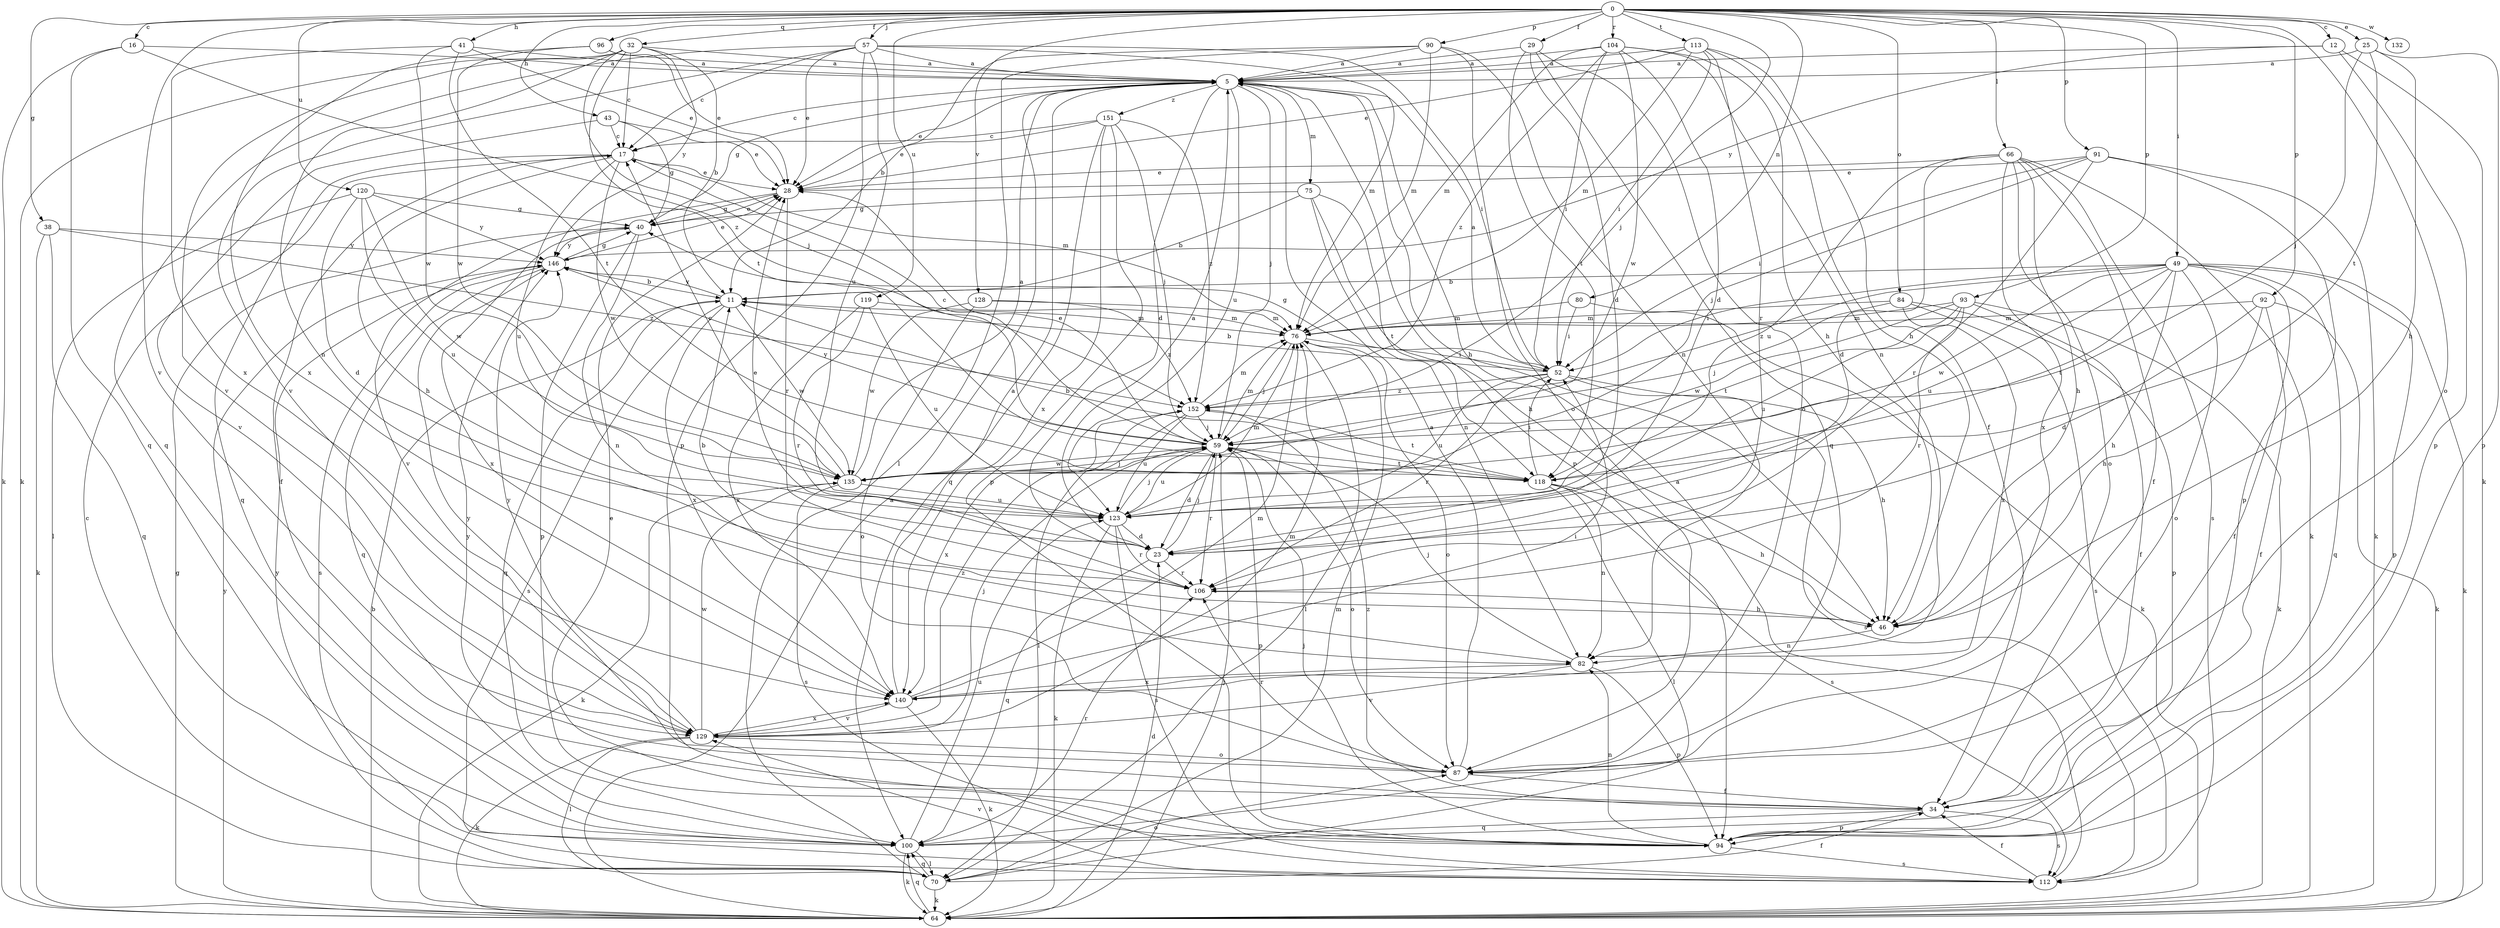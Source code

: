 strict digraph  {
0;
5;
11;
12;
16;
17;
23;
25;
28;
29;
32;
34;
38;
40;
41;
43;
46;
49;
52;
57;
59;
64;
66;
70;
75;
76;
80;
82;
84;
87;
90;
91;
92;
93;
94;
96;
100;
104;
106;
112;
113;
118;
119;
120;
123;
128;
129;
132;
135;
140;
146;
151;
152;
0 -> 12  [label=c];
0 -> 16  [label=c];
0 -> 25  [label=e];
0 -> 29  [label=f];
0 -> 32  [label=f];
0 -> 38  [label=g];
0 -> 41  [label=h];
0 -> 43  [label=h];
0 -> 49  [label=i];
0 -> 57  [label=j];
0 -> 59  [label=j];
0 -> 66  [label=l];
0 -> 80  [label=n];
0 -> 84  [label=o];
0 -> 87  [label=o];
0 -> 90  [label=p];
0 -> 91  [label=p];
0 -> 92  [label=p];
0 -> 93  [label=p];
0 -> 96  [label=q];
0 -> 104  [label=r];
0 -> 113  [label=t];
0 -> 119  [label=u];
0 -> 120  [label=u];
0 -> 128  [label=v];
0 -> 129  [label=v];
0 -> 132  [label=w];
5 -> 17  [label=c];
5 -> 23  [label=d];
5 -> 28  [label=e];
5 -> 40  [label=g];
5 -> 46  [label=h];
5 -> 59  [label=j];
5 -> 75  [label=m];
5 -> 94  [label=p];
5 -> 123  [label=u];
5 -> 151  [label=z];
11 -> 76  [label=m];
11 -> 100  [label=q];
11 -> 112  [label=s];
11 -> 135  [label=w];
11 -> 140  [label=x];
11 -> 146  [label=y];
12 -> 5  [label=a];
12 -> 64  [label=k];
12 -> 94  [label=p];
12 -> 146  [label=y];
16 -> 5  [label=a];
16 -> 64  [label=k];
16 -> 100  [label=q];
16 -> 152  [label=z];
17 -> 28  [label=e];
17 -> 34  [label=f];
17 -> 46  [label=h];
17 -> 76  [label=m];
17 -> 100  [label=q];
17 -> 123  [label=u];
17 -> 135  [label=w];
23 -> 5  [label=a];
23 -> 28  [label=e];
23 -> 59  [label=j];
23 -> 100  [label=q];
23 -> 106  [label=r];
25 -> 5  [label=a];
25 -> 46  [label=h];
25 -> 59  [label=j];
25 -> 94  [label=p];
25 -> 118  [label=t];
28 -> 40  [label=g];
28 -> 106  [label=r];
28 -> 129  [label=v];
29 -> 5  [label=a];
29 -> 23  [label=d];
29 -> 87  [label=o];
29 -> 100  [label=q];
29 -> 118  [label=t];
32 -> 5  [label=a];
32 -> 11  [label=b];
32 -> 17  [label=c];
32 -> 59  [label=j];
32 -> 64  [label=k];
32 -> 82  [label=n];
32 -> 118  [label=t];
32 -> 129  [label=v];
32 -> 146  [label=y];
34 -> 94  [label=p];
34 -> 100  [label=q];
34 -> 112  [label=s];
34 -> 146  [label=y];
34 -> 152  [label=z];
38 -> 64  [label=k];
38 -> 100  [label=q];
38 -> 146  [label=y];
38 -> 152  [label=z];
40 -> 28  [label=e];
40 -> 82  [label=n];
40 -> 94  [label=p];
40 -> 140  [label=x];
40 -> 146  [label=y];
41 -> 5  [label=a];
41 -> 28  [label=e];
41 -> 118  [label=t];
41 -> 135  [label=w];
41 -> 140  [label=x];
43 -> 17  [label=c];
43 -> 28  [label=e];
43 -> 40  [label=g];
43 -> 129  [label=v];
46 -> 82  [label=n];
49 -> 11  [label=b];
49 -> 34  [label=f];
49 -> 46  [label=h];
49 -> 52  [label=i];
49 -> 64  [label=k];
49 -> 87  [label=o];
49 -> 94  [label=p];
49 -> 100  [label=q];
49 -> 118  [label=t];
49 -> 123  [label=u];
49 -> 135  [label=w];
49 -> 152  [label=z];
52 -> 5  [label=a];
52 -> 11  [label=b];
52 -> 40  [label=g];
52 -> 46  [label=h];
52 -> 106  [label=r];
52 -> 112  [label=s];
52 -> 123  [label=u];
52 -> 152  [label=z];
57 -> 5  [label=a];
57 -> 17  [label=c];
57 -> 28  [label=e];
57 -> 52  [label=i];
57 -> 76  [label=m];
57 -> 94  [label=p];
57 -> 100  [label=q];
57 -> 123  [label=u];
57 -> 129  [label=v];
59 -> 17  [label=c];
59 -> 23  [label=d];
59 -> 28  [label=e];
59 -> 76  [label=m];
59 -> 87  [label=o];
59 -> 94  [label=p];
59 -> 106  [label=r];
59 -> 118  [label=t];
59 -> 123  [label=u];
59 -> 135  [label=w];
59 -> 146  [label=y];
64 -> 5  [label=a];
64 -> 11  [label=b];
64 -> 23  [label=d];
64 -> 40  [label=g];
64 -> 59  [label=j];
64 -> 100  [label=q];
64 -> 146  [label=y];
66 -> 23  [label=d];
66 -> 28  [label=e];
66 -> 34  [label=f];
66 -> 46  [label=h];
66 -> 64  [label=k];
66 -> 87  [label=o];
66 -> 112  [label=s];
66 -> 123  [label=u];
66 -> 140  [label=x];
70 -> 17  [label=c];
70 -> 34  [label=f];
70 -> 64  [label=k];
70 -> 76  [label=m];
70 -> 87  [label=o];
70 -> 100  [label=q];
70 -> 146  [label=y];
75 -> 11  [label=b];
75 -> 40  [label=g];
75 -> 46  [label=h];
75 -> 82  [label=n];
75 -> 118  [label=t];
76 -> 52  [label=i];
76 -> 59  [label=j];
76 -> 70  [label=l];
76 -> 87  [label=o];
80 -> 52  [label=i];
80 -> 64  [label=k];
80 -> 76  [label=m];
82 -> 59  [label=j];
82 -> 94  [label=p];
82 -> 129  [label=v];
82 -> 140  [label=x];
84 -> 59  [label=j];
84 -> 76  [label=m];
84 -> 94  [label=p];
84 -> 112  [label=s];
84 -> 140  [label=x];
87 -> 5  [label=a];
87 -> 34  [label=f];
87 -> 106  [label=r];
87 -> 146  [label=y];
90 -> 5  [label=a];
90 -> 11  [label=b];
90 -> 70  [label=l];
90 -> 76  [label=m];
90 -> 82  [label=n];
90 -> 87  [label=o];
91 -> 28  [label=e];
91 -> 52  [label=i];
91 -> 59  [label=j];
91 -> 64  [label=k];
91 -> 94  [label=p];
91 -> 106  [label=r];
92 -> 23  [label=d];
92 -> 34  [label=f];
92 -> 46  [label=h];
92 -> 64  [label=k];
92 -> 76  [label=m];
93 -> 34  [label=f];
93 -> 64  [label=k];
93 -> 76  [label=m];
93 -> 106  [label=r];
93 -> 118  [label=t];
93 -> 123  [label=u];
93 -> 135  [label=w];
94 -> 28  [label=e];
94 -> 59  [label=j];
94 -> 82  [label=n];
94 -> 112  [label=s];
96 -> 5  [label=a];
96 -> 28  [label=e];
96 -> 135  [label=w];
96 -> 140  [label=x];
100 -> 64  [label=k];
100 -> 70  [label=l];
100 -> 106  [label=r];
100 -> 123  [label=u];
104 -> 5  [label=a];
104 -> 23  [label=d];
104 -> 46  [label=h];
104 -> 52  [label=i];
104 -> 76  [label=m];
104 -> 82  [label=n];
104 -> 135  [label=w];
104 -> 152  [label=z];
106 -> 11  [label=b];
106 -> 46  [label=h];
112 -> 5  [label=a];
112 -> 34  [label=f];
112 -> 129  [label=v];
113 -> 5  [label=a];
113 -> 28  [label=e];
113 -> 34  [label=f];
113 -> 46  [label=h];
113 -> 52  [label=i];
113 -> 76  [label=m];
113 -> 106  [label=r];
118 -> 11  [label=b];
118 -> 46  [label=h];
118 -> 52  [label=i];
118 -> 70  [label=l];
118 -> 82  [label=n];
118 -> 112  [label=s];
119 -> 76  [label=m];
119 -> 106  [label=r];
119 -> 123  [label=u];
119 -> 140  [label=x];
120 -> 23  [label=d];
120 -> 40  [label=g];
120 -> 70  [label=l];
120 -> 123  [label=u];
120 -> 135  [label=w];
120 -> 146  [label=y];
123 -> 23  [label=d];
123 -> 59  [label=j];
123 -> 64  [label=k];
123 -> 76  [label=m];
123 -> 106  [label=r];
123 -> 112  [label=s];
128 -> 76  [label=m];
128 -> 87  [label=o];
128 -> 135  [label=w];
128 -> 152  [label=z];
129 -> 59  [label=j];
129 -> 64  [label=k];
129 -> 70  [label=l];
129 -> 76  [label=m];
129 -> 87  [label=o];
129 -> 135  [label=w];
129 -> 140  [label=x];
129 -> 146  [label=y];
129 -> 152  [label=z];
135 -> 5  [label=a];
135 -> 17  [label=c];
135 -> 59  [label=j];
135 -> 64  [label=k];
135 -> 112  [label=s];
135 -> 123  [label=u];
140 -> 5  [label=a];
140 -> 52  [label=i];
140 -> 64  [label=k];
140 -> 76  [label=m];
140 -> 129  [label=v];
146 -> 11  [label=b];
146 -> 28  [label=e];
146 -> 40  [label=g];
146 -> 100  [label=q];
146 -> 112  [label=s];
151 -> 17  [label=c];
151 -> 28  [label=e];
151 -> 59  [label=j];
151 -> 94  [label=p];
151 -> 100  [label=q];
151 -> 140  [label=x];
151 -> 152  [label=z];
152 -> 59  [label=j];
152 -> 70  [label=l];
152 -> 76  [label=m];
152 -> 118  [label=t];
152 -> 123  [label=u];
152 -> 140  [label=x];
}
